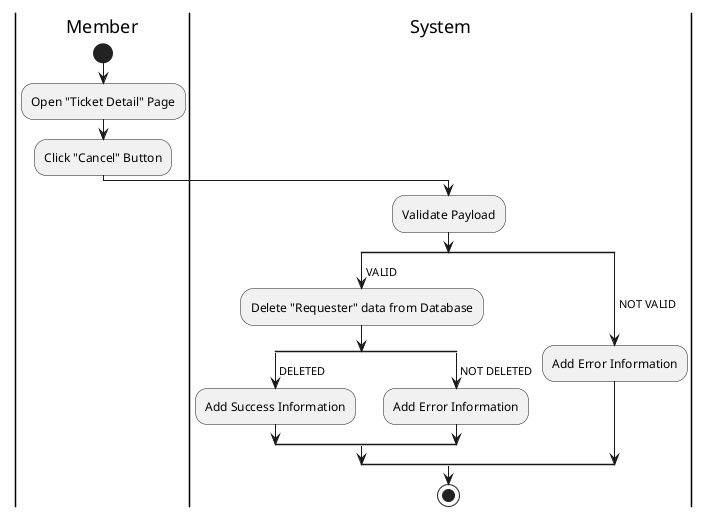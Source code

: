 @startuml CancelRequestedClass

skinparam ConditionEndStyle hline
skinparam conditionStyle diamond
skinparam Monochrome true
skinparam Shadowing false

|Member|
start
:Open "Ticket Detail" Page;
:Click "Cancel" Button;

|System|
:Validate Payload;
split
    -> VALID;
    :Delete "Requester" data from Database;
    split
        -> DELETED;
        :Add Success Information;
    split again
        -> NOT DELETED;
        :Add Error Information;
    end split
split again
    -> NOT VALID;
    :Add Error Information;
end split
stop

@enduml